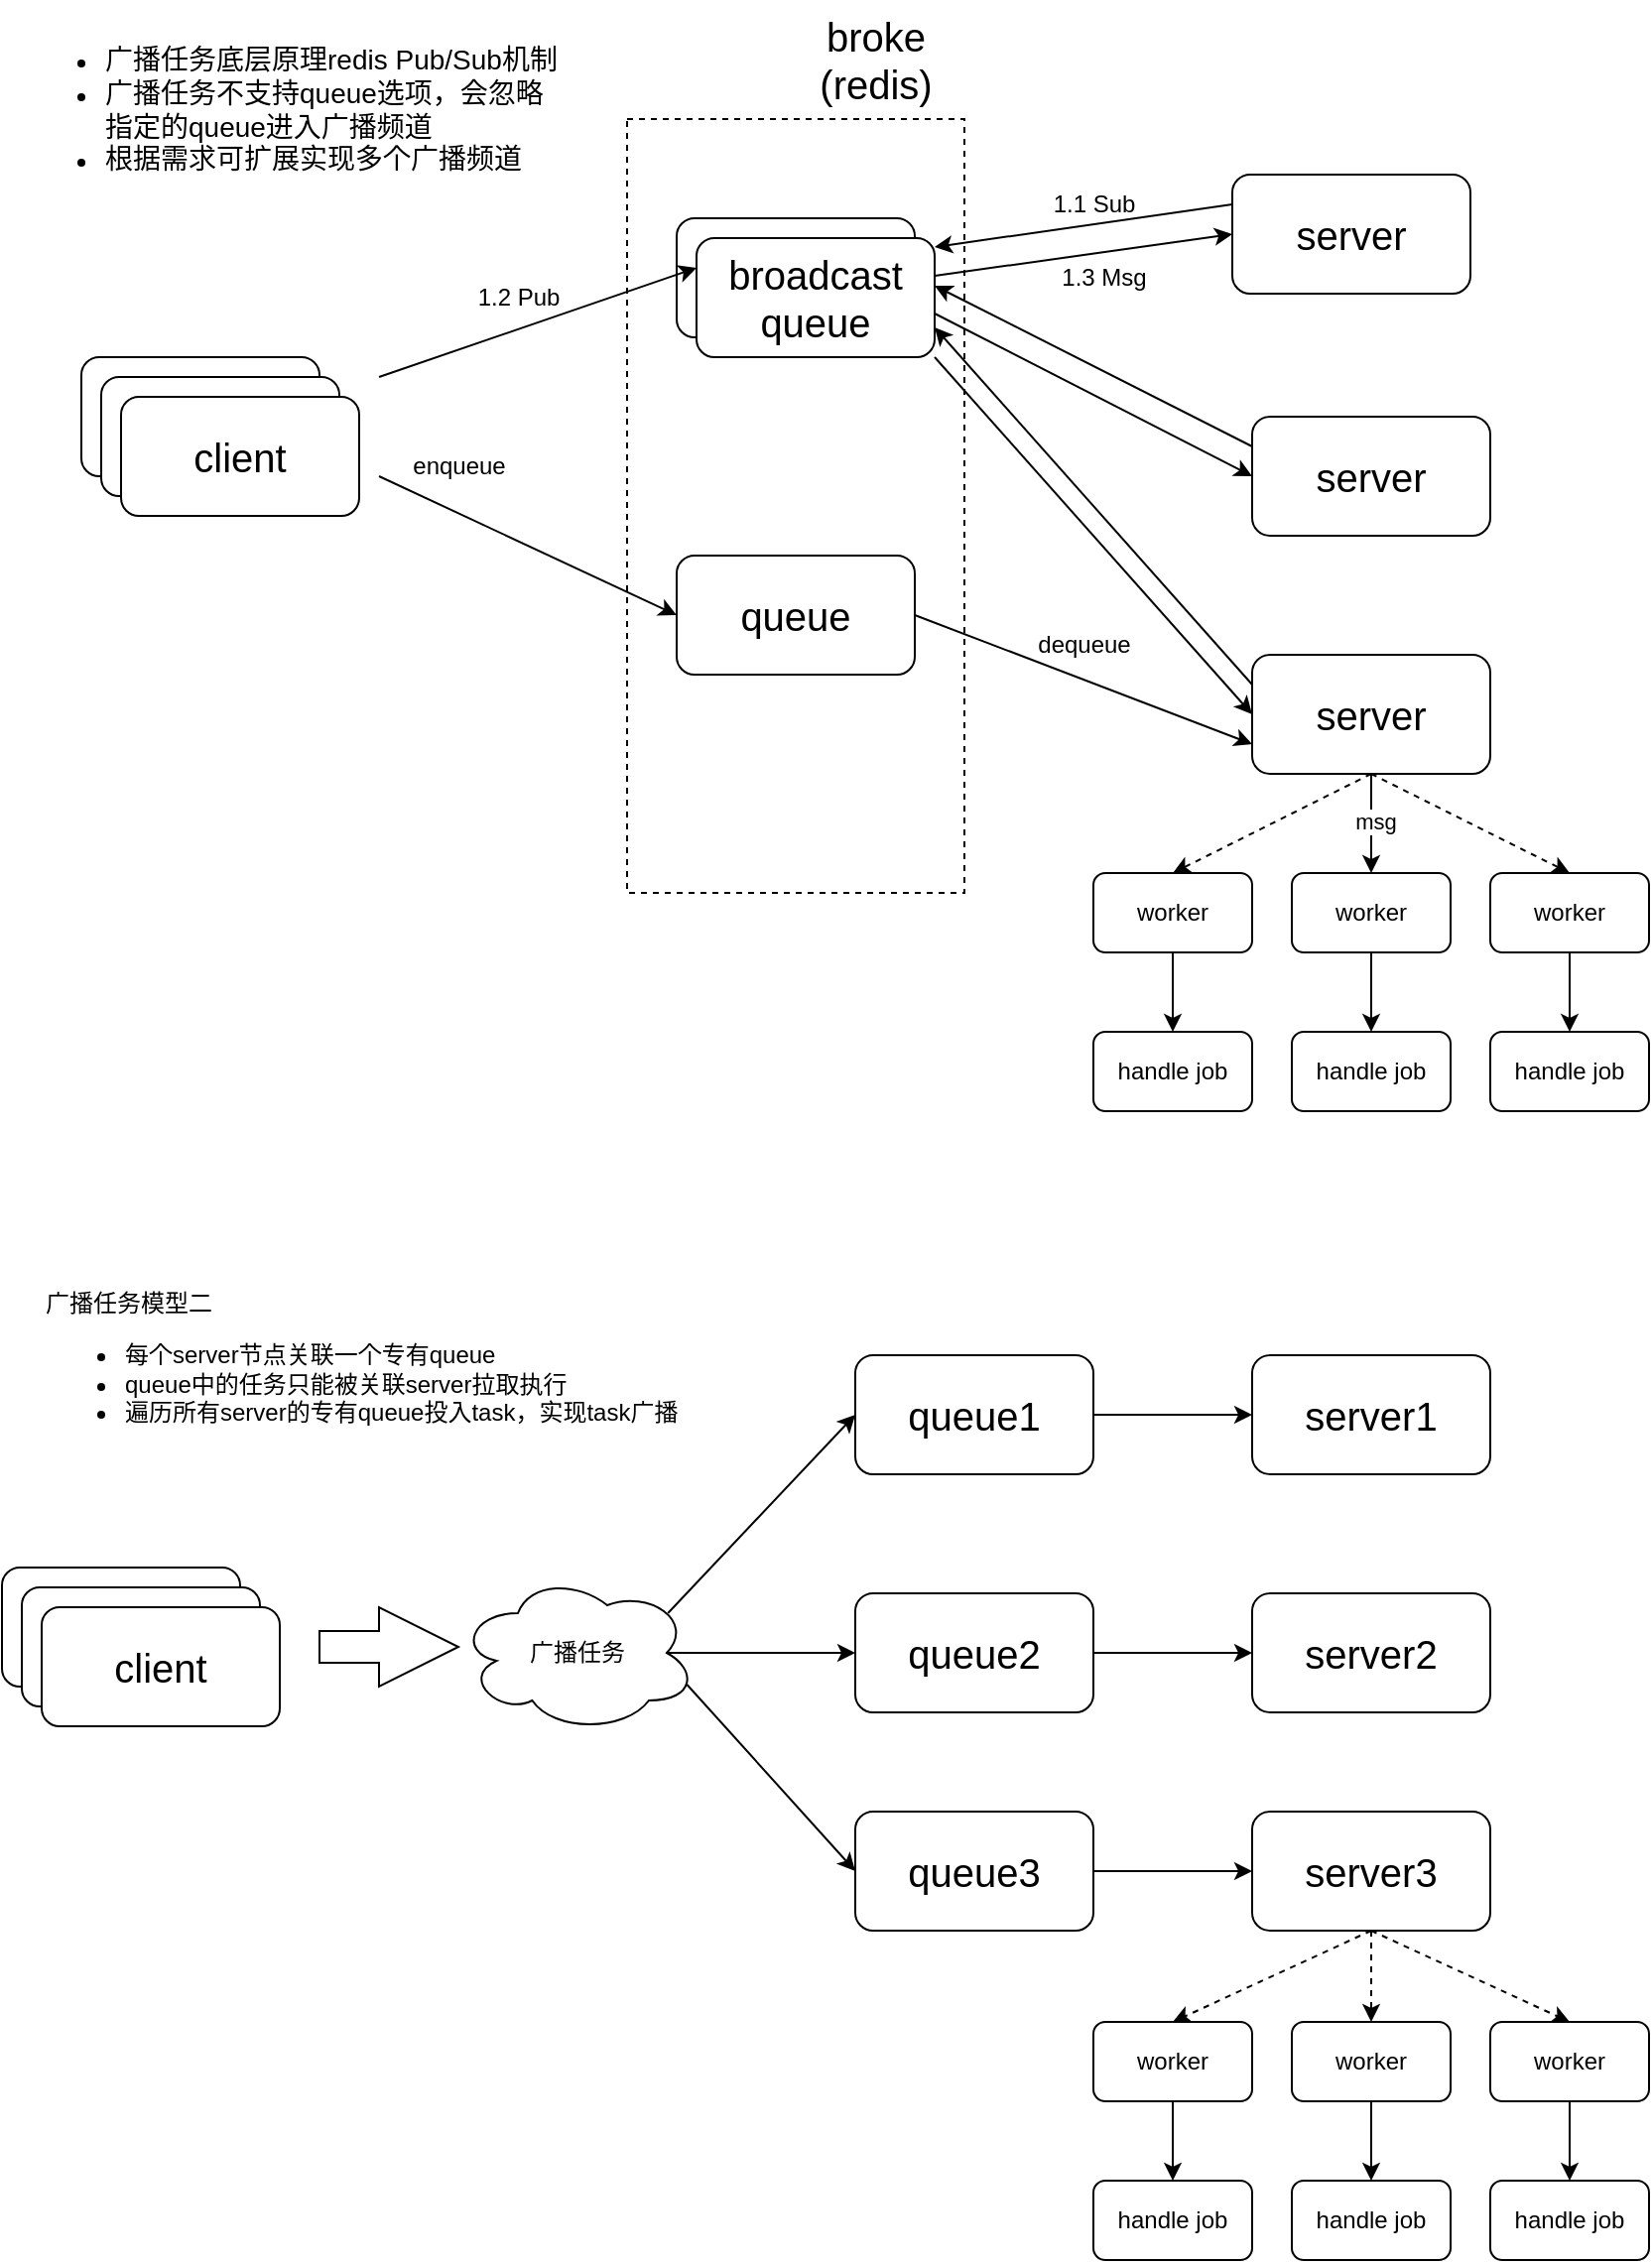 <mxfile version="24.6.3" type="github">
  <diagram name="第 1 页" id="n6j9qipEwyy2HWRYDnU-">
    <mxGraphModel dx="984" dy="626" grid="1" gridSize="10" guides="1" tooltips="1" connect="1" arrows="1" fold="1" page="1" pageScale="1" pageWidth="827" pageHeight="1169" math="0" shadow="0">
      <root>
        <mxCell id="0" />
        <mxCell id="1" parent="0" />
        <mxCell id="8MAJuyJdemvt7GlDl6pf-3" value="" style="rounded=0;whiteSpace=wrap;html=1;dashed=1;fillColor=none;" parent="1" vertex="1">
          <mxGeometry x="335" y="90" width="170" height="390" as="geometry" />
        </mxCell>
        <mxCell id="8MAJuyJdemvt7GlDl6pf-1" value="&lt;font style=&quot;font-size: 20px;&quot;&gt;server&lt;/font&gt;" style="rounded=1;whiteSpace=wrap;html=1;" parent="1" vertex="1">
          <mxGeometry x="640" y="118" width="120" height="60" as="geometry" />
        </mxCell>
        <mxCell id="8MAJuyJdemvt7GlDl6pf-2" value="&lt;font style=&quot;font-size: 20px;&quot;&gt;client&lt;/font&gt;" style="rounded=1;whiteSpace=wrap;html=1;" parent="1" vertex="1">
          <mxGeometry x="60" y="210" width="120" height="60" as="geometry" />
        </mxCell>
        <mxCell id="8MAJuyJdemvt7GlDl6pf-6" value="&lt;font style=&quot;font-size: 20px;&quot;&gt;broadcast queue&lt;/font&gt;" style="rounded=1;whiteSpace=wrap;html=1;" parent="1" vertex="1">
          <mxGeometry x="360" y="140" width="120" height="60" as="geometry" />
        </mxCell>
        <mxCell id="8MAJuyJdemvt7GlDl6pf-66" style="rounded=0;orthogonalLoop=1;jettySize=auto;html=1;exitX=1;exitY=0.5;exitDx=0;exitDy=0;entryX=0;entryY=0.75;entryDx=0;entryDy=0;" parent="1" source="8MAJuyJdemvt7GlDl6pf-8" target="8MAJuyJdemvt7GlDl6pf-11" edge="1">
          <mxGeometry relative="1" as="geometry" />
        </mxCell>
        <mxCell id="8MAJuyJdemvt7GlDl6pf-8" value="&lt;font style=&quot;font-size: 20px;&quot;&gt;queue&lt;/font&gt;" style="rounded=1;whiteSpace=wrap;html=1;" parent="1" vertex="1">
          <mxGeometry x="360" y="310" width="120" height="60" as="geometry" />
        </mxCell>
        <mxCell id="8MAJuyJdemvt7GlDl6pf-10" value="&lt;font style=&quot;font-size: 20px;&quot;&gt;server&lt;/font&gt;" style="rounded=1;whiteSpace=wrap;html=1;" parent="1" vertex="1">
          <mxGeometry x="650" y="240" width="120" height="60" as="geometry" />
        </mxCell>
        <mxCell id="8MAJuyJdemvt7GlDl6pf-52" style="rounded=0;orthogonalLoop=1;jettySize=auto;html=1;exitX=0;exitY=0.25;exitDx=0;exitDy=0;entryX=1;entryY=0.75;entryDx=0;entryDy=0;" parent="1" source="8MAJuyJdemvt7GlDl6pf-11" target="8MAJuyJdemvt7GlDl6pf-20" edge="1">
          <mxGeometry relative="1" as="geometry" />
        </mxCell>
        <mxCell id="8MAJuyJdemvt7GlDl6pf-75" style="edgeStyle=orthogonalEdgeStyle;rounded=0;orthogonalLoop=1;jettySize=auto;html=1;exitX=0.5;exitY=1;exitDx=0;exitDy=0;entryX=0.5;entryY=0;entryDx=0;entryDy=0;" parent="1" source="8MAJuyJdemvt7GlDl6pf-11" target="8MAJuyJdemvt7GlDl6pf-68" edge="1">
          <mxGeometry relative="1" as="geometry" />
        </mxCell>
        <mxCell id="8MAJuyJdemvt7GlDl6pf-78" value="msg" style="edgeLabel;html=1;align=center;verticalAlign=middle;resizable=0;points=[];" parent="8MAJuyJdemvt7GlDl6pf-75" vertex="1" connectable="0">
          <mxGeometry x="-0.06" y="2" relative="1" as="geometry">
            <mxPoint as="offset" />
          </mxGeometry>
        </mxCell>
        <mxCell id="8MAJuyJdemvt7GlDl6pf-76" style="rounded=0;orthogonalLoop=1;jettySize=auto;html=1;exitX=0.5;exitY=1;exitDx=0;exitDy=0;entryX=0.5;entryY=0;entryDx=0;entryDy=0;dashed=1;" parent="1" source="8MAJuyJdemvt7GlDl6pf-11" target="8MAJuyJdemvt7GlDl6pf-72" edge="1">
          <mxGeometry relative="1" as="geometry">
            <mxPoint x="640" y="530" as="targetPoint" />
          </mxGeometry>
        </mxCell>
        <mxCell id="8MAJuyJdemvt7GlDl6pf-77" style="rounded=0;orthogonalLoop=1;jettySize=auto;html=1;exitX=0.5;exitY=1;exitDx=0;exitDy=0;entryX=0.5;entryY=0;entryDx=0;entryDy=0;dashed=1;" parent="1" source="8MAJuyJdemvt7GlDl6pf-11" target="8MAJuyJdemvt7GlDl6pf-73" edge="1">
          <mxGeometry relative="1" as="geometry" />
        </mxCell>
        <mxCell id="8MAJuyJdemvt7GlDl6pf-11" value="&lt;font style=&quot;font-size: 20px;&quot;&gt;server&lt;/font&gt;" style="rounded=1;whiteSpace=wrap;html=1;" parent="1" vertex="1">
          <mxGeometry x="650" y="360" width="120" height="60" as="geometry" />
        </mxCell>
        <mxCell id="8MAJuyJdemvt7GlDl6pf-13" value="&lt;font style=&quot;font-size: 20px;&quot;&gt;client&lt;/font&gt;" style="rounded=1;whiteSpace=wrap;html=1;" parent="1" vertex="1">
          <mxGeometry x="70" y="220" width="120" height="60" as="geometry" />
        </mxCell>
        <mxCell id="8MAJuyJdemvt7GlDl6pf-14" value="&lt;font style=&quot;font-size: 20px;&quot;&gt;client&lt;/font&gt;" style="rounded=1;whiteSpace=wrap;html=1;" parent="1" vertex="1">
          <mxGeometry x="80" y="230" width="120" height="60" as="geometry" />
        </mxCell>
        <mxCell id="8MAJuyJdemvt7GlDl6pf-19" value="&lt;ul&gt;&lt;li&gt;&lt;font style=&quot;font-size: 14px;&quot;&gt;广播任务底层原理redis Pub/Sub机制&lt;/font&gt;&lt;/li&gt;&lt;li&gt;&lt;font style=&quot;font-size: 14px;&quot;&gt;广播任务不支持queue选项，会忽略指定的queue进入广播频道&lt;/font&gt;&lt;/li&gt;&lt;li&gt;&lt;span style=&quot;font-size: 14px;&quot;&gt;根据需求可扩展实现多个广播频道&lt;/span&gt;&lt;/li&gt;&lt;/ul&gt;" style="text;html=1;align=left;verticalAlign=middle;whiteSpace=wrap;rounded=0;" parent="1" vertex="1">
          <mxGeometry x="30" y="40" width="270" height="90" as="geometry" />
        </mxCell>
        <mxCell id="8MAJuyJdemvt7GlDl6pf-28" style="rounded=0;orthogonalLoop=1;jettySize=auto;html=1;exitX=1;exitY=0.25;exitDx=0;exitDy=0;entryX=0;entryY=0.5;entryDx=0;entryDy=0;" parent="1" target="8MAJuyJdemvt7GlDl6pf-1" edge="1">
          <mxGeometry relative="1" as="geometry">
            <mxPoint x="490" y="169" as="sourcePoint" />
            <mxPoint x="600" y="154" as="targetPoint" />
          </mxGeometry>
        </mxCell>
        <mxCell id="8MAJuyJdemvt7GlDl6pf-30" style="rounded=0;orthogonalLoop=1;jettySize=auto;html=1;exitX=0;exitY=0.25;exitDx=0;exitDy=0;entryX=0;entryY=0.5;entryDx=0;entryDy=0;" parent="1" source="8MAJuyJdemvt7GlDl6pf-10" edge="1">
          <mxGeometry relative="1" as="geometry">
            <mxPoint x="600" y="264" as="sourcePoint" />
            <mxPoint x="490" y="174" as="targetPoint" />
          </mxGeometry>
        </mxCell>
        <mxCell id="8MAJuyJdemvt7GlDl6pf-53" style="rounded=0;orthogonalLoop=1;jettySize=auto;html=1;exitX=1;exitY=1;exitDx=0;exitDy=0;entryX=0;entryY=0.5;entryDx=0;entryDy=0;endArrow=classic;endFill=1;" parent="1" source="8MAJuyJdemvt7GlDl6pf-20" target="8MAJuyJdemvt7GlDl6pf-11" edge="1">
          <mxGeometry relative="1" as="geometry" />
        </mxCell>
        <mxCell id="8MAJuyJdemvt7GlDl6pf-20" value="&lt;font style=&quot;font-size: 20px;&quot;&gt;broadcast queue&lt;/font&gt;" style="rounded=1;whiteSpace=wrap;html=1;" parent="1" vertex="1">
          <mxGeometry x="370" y="150" width="120" height="60" as="geometry" />
        </mxCell>
        <mxCell id="8MAJuyJdemvt7GlDl6pf-23" value="" style="endArrow=classic;html=1;rounded=0;entryX=0;entryY=0.25;entryDx=0;entryDy=0;" parent="1" target="8MAJuyJdemvt7GlDl6pf-20" edge="1">
          <mxGeometry width="50" height="50" relative="1" as="geometry">
            <mxPoint x="210" y="220" as="sourcePoint" />
            <mxPoint x="320" y="170" as="targetPoint" />
          </mxGeometry>
        </mxCell>
        <mxCell id="8MAJuyJdemvt7GlDl6pf-26" value="" style="endArrow=classic;html=1;rounded=0;entryX=0;entryY=0.5;entryDx=0;entryDy=0;" parent="1" target="8MAJuyJdemvt7GlDl6pf-8" edge="1">
          <mxGeometry width="50" height="50" relative="1" as="geometry">
            <mxPoint x="210" y="270" as="sourcePoint" />
            <mxPoint x="320" y="280" as="targetPoint" />
          </mxGeometry>
        </mxCell>
        <mxCell id="8MAJuyJdemvt7GlDl6pf-27" value="&lt;font style=&quot;font-size: 20px;&quot;&gt;broke&lt;/font&gt;&lt;div style=&quot;font-size: 20px;&quot;&gt;&lt;font style=&quot;font-size: 20px;&quot;&gt;(redis)&lt;/font&gt;&lt;/div&gt;" style="text;html=1;align=center;verticalAlign=middle;resizable=0;points=[];autosize=1;strokeColor=none;fillColor=none;" parent="1" vertex="1">
          <mxGeometry x="420" y="30" width="80" height="60" as="geometry" />
        </mxCell>
        <mxCell id="8MAJuyJdemvt7GlDl6pf-36" style="rounded=0;orthogonalLoop=1;jettySize=auto;html=1;exitX=0;exitY=0.25;exitDx=0;exitDy=0;entryX=0;entryY=0.5;entryDx=0;entryDy=0;movable=1;resizable=1;rotatable=1;deletable=1;editable=1;locked=0;connectable=1;" parent="1" source="8MAJuyJdemvt7GlDl6pf-1" edge="1">
          <mxGeometry relative="1" as="geometry">
            <mxPoint x="600" y="139.5" as="sourcePoint" />
            <mxPoint x="490" y="154.5" as="targetPoint" />
          </mxGeometry>
        </mxCell>
        <mxCell id="8MAJuyJdemvt7GlDl6pf-41" style="rounded=0;orthogonalLoop=1;jettySize=auto;html=1;exitX=1;exitY=0.5;exitDx=0;exitDy=0;entryX=0;entryY=0.5;entryDx=0;entryDy=0;" parent="1" target="8MAJuyJdemvt7GlDl6pf-10" edge="1">
          <mxGeometry relative="1" as="geometry">
            <mxPoint x="490" y="188" as="sourcePoint" />
            <mxPoint x="600" y="278" as="targetPoint" />
          </mxGeometry>
        </mxCell>
        <mxCell id="8MAJuyJdemvt7GlDl6pf-56" value="1.2 Pub" style="text;html=1;align=center;verticalAlign=middle;resizable=0;points=[];autosize=1;strokeColor=none;fillColor=none;" parent="1" vertex="1">
          <mxGeometry x="250" y="165" width="60" height="30" as="geometry" />
        </mxCell>
        <mxCell id="8MAJuyJdemvt7GlDl6pf-57" value="1.1 Sub" style="text;html=1;align=center;verticalAlign=middle;resizable=0;points=[];autosize=1;strokeColor=none;fillColor=none;" parent="1" vertex="1">
          <mxGeometry x="540" y="118" width="60" height="30" as="geometry" />
        </mxCell>
        <mxCell id="8MAJuyJdemvt7GlDl6pf-61" value="1.3 Msg" style="text;html=1;align=center;verticalAlign=middle;resizable=0;points=[];autosize=1;strokeColor=none;fillColor=none;" parent="1" vertex="1">
          <mxGeometry x="540" y="155" width="70" height="30" as="geometry" />
        </mxCell>
        <mxCell id="8MAJuyJdemvt7GlDl6pf-64" value="enqueue" style="text;html=1;align=center;verticalAlign=middle;resizable=0;points=[];autosize=1;strokeColor=none;fillColor=none;" parent="1" vertex="1">
          <mxGeometry x="215" y="250" width="70" height="30" as="geometry" />
        </mxCell>
        <mxCell id="8MAJuyJdemvt7GlDl6pf-67" value="dequeue" style="text;html=1;align=center;verticalAlign=middle;resizable=0;points=[];autosize=1;strokeColor=none;fillColor=none;" parent="1" vertex="1">
          <mxGeometry x="530" y="340" width="70" height="30" as="geometry" />
        </mxCell>
        <mxCell id="8MAJuyJdemvt7GlDl6pf-80" value="" style="edgeStyle=orthogonalEdgeStyle;rounded=0;orthogonalLoop=1;jettySize=auto;html=1;" parent="1" source="8MAJuyJdemvt7GlDl6pf-68" target="8MAJuyJdemvt7GlDl6pf-79" edge="1">
          <mxGeometry relative="1" as="geometry" />
        </mxCell>
        <mxCell id="8MAJuyJdemvt7GlDl6pf-68" value="worker" style="rounded=1;whiteSpace=wrap;html=1;" parent="1" vertex="1">
          <mxGeometry x="670" y="470" width="80" height="40" as="geometry" />
        </mxCell>
        <mxCell id="8MAJuyJdemvt7GlDl6pf-84" value="" style="edgeStyle=orthogonalEdgeStyle;rounded=0;orthogonalLoop=1;jettySize=auto;html=1;" parent="1" source="8MAJuyJdemvt7GlDl6pf-72" target="8MAJuyJdemvt7GlDl6pf-83" edge="1">
          <mxGeometry relative="1" as="geometry" />
        </mxCell>
        <mxCell id="8MAJuyJdemvt7GlDl6pf-72" value="worker" style="rounded=1;whiteSpace=wrap;html=1;" parent="1" vertex="1">
          <mxGeometry x="570" y="470" width="80" height="40" as="geometry" />
        </mxCell>
        <mxCell id="8MAJuyJdemvt7GlDl6pf-86" value="" style="edgeStyle=orthogonalEdgeStyle;rounded=0;orthogonalLoop=1;jettySize=auto;html=1;" parent="1" source="8MAJuyJdemvt7GlDl6pf-73" target="8MAJuyJdemvt7GlDl6pf-85" edge="1">
          <mxGeometry relative="1" as="geometry" />
        </mxCell>
        <mxCell id="8MAJuyJdemvt7GlDl6pf-73" value="worker" style="rounded=1;whiteSpace=wrap;html=1;" parent="1" vertex="1">
          <mxGeometry x="770" y="470" width="80" height="40" as="geometry" />
        </mxCell>
        <mxCell id="8MAJuyJdemvt7GlDl6pf-79" value="handle job" style="rounded=1;whiteSpace=wrap;html=1;" parent="1" vertex="1">
          <mxGeometry x="670" y="550" width="80" height="40" as="geometry" />
        </mxCell>
        <mxCell id="8MAJuyJdemvt7GlDl6pf-83" value="handle job" style="rounded=1;whiteSpace=wrap;html=1;" parent="1" vertex="1">
          <mxGeometry x="570" y="550" width="80" height="40" as="geometry" />
        </mxCell>
        <mxCell id="8MAJuyJdemvt7GlDl6pf-85" value="handle job" style="rounded=1;whiteSpace=wrap;html=1;" parent="1" vertex="1">
          <mxGeometry x="770" y="550" width="80" height="40" as="geometry" />
        </mxCell>
        <mxCell id="1MnM_8ugcPPBW_DTl5_T-1" value="&lt;font style=&quot;font-size: 20px;&quot;&gt;client&lt;/font&gt;" style="rounded=1;whiteSpace=wrap;html=1;" vertex="1" parent="1">
          <mxGeometry x="20" y="820" width="120" height="60" as="geometry" />
        </mxCell>
        <mxCell id="1MnM_8ugcPPBW_DTl5_T-2" value="&lt;font style=&quot;font-size: 20px;&quot;&gt;client&lt;/font&gt;" style="rounded=1;whiteSpace=wrap;html=1;" vertex="1" parent="1">
          <mxGeometry x="30" y="830" width="120" height="60" as="geometry" />
        </mxCell>
        <mxCell id="1MnM_8ugcPPBW_DTl5_T-3" value="&lt;font style=&quot;font-size: 20px;&quot;&gt;client&lt;/font&gt;" style="rounded=1;whiteSpace=wrap;html=1;" vertex="1" parent="1">
          <mxGeometry x="40" y="840" width="120" height="60" as="geometry" />
        </mxCell>
        <mxCell id="1MnM_8ugcPPBW_DTl5_T-10" style="edgeStyle=orthogonalEdgeStyle;rounded=0;orthogonalLoop=1;jettySize=auto;html=1;exitX=1;exitY=0.5;exitDx=0;exitDy=0;entryX=0;entryY=0.5;entryDx=0;entryDy=0;" edge="1" parent="1" source="1MnM_8ugcPPBW_DTl5_T-4" target="1MnM_8ugcPPBW_DTl5_T-9">
          <mxGeometry relative="1" as="geometry" />
        </mxCell>
        <mxCell id="1MnM_8ugcPPBW_DTl5_T-4" value="&lt;font style=&quot;font-size: 20px;&quot;&gt;queue1&lt;/font&gt;" style="rounded=1;whiteSpace=wrap;html=1;" vertex="1" parent="1">
          <mxGeometry x="450" y="713" width="120" height="60" as="geometry" />
        </mxCell>
        <mxCell id="1MnM_8ugcPPBW_DTl5_T-9" value="&lt;font style=&quot;font-size: 20px;&quot;&gt;server1&lt;/font&gt;" style="rounded=1;whiteSpace=wrap;html=1;" vertex="1" parent="1">
          <mxGeometry x="650" y="713" width="120" height="60" as="geometry" />
        </mxCell>
        <mxCell id="1MnM_8ugcPPBW_DTl5_T-11" style="edgeStyle=orthogonalEdgeStyle;rounded=0;orthogonalLoop=1;jettySize=auto;html=1;exitX=1;exitY=0.5;exitDx=0;exitDy=0;entryX=0;entryY=0.5;entryDx=0;entryDy=0;" edge="1" parent="1" source="1MnM_8ugcPPBW_DTl5_T-12" target="1MnM_8ugcPPBW_DTl5_T-13">
          <mxGeometry relative="1" as="geometry" />
        </mxCell>
        <mxCell id="1MnM_8ugcPPBW_DTl5_T-12" value="&lt;font style=&quot;font-size: 20px;&quot;&gt;queue3&lt;/font&gt;" style="rounded=1;whiteSpace=wrap;html=1;" vertex="1" parent="1">
          <mxGeometry x="450" y="943" width="120" height="60" as="geometry" />
        </mxCell>
        <mxCell id="1MnM_8ugcPPBW_DTl5_T-27" style="rounded=0;orthogonalLoop=1;jettySize=auto;html=1;exitX=0.5;exitY=1;exitDx=0;exitDy=0;entryX=0.5;entryY=0;entryDx=0;entryDy=0;dashed=1;" edge="1" parent="1" source="1MnM_8ugcPPBW_DTl5_T-13" target="1MnM_8ugcPPBW_DTl5_T-21">
          <mxGeometry relative="1" as="geometry" />
        </mxCell>
        <mxCell id="1MnM_8ugcPPBW_DTl5_T-28" style="edgeStyle=orthogonalEdgeStyle;rounded=0;orthogonalLoop=1;jettySize=auto;html=1;exitX=0.5;exitY=1;exitDx=0;exitDy=0;dashed=1;" edge="1" parent="1" source="1MnM_8ugcPPBW_DTl5_T-13" target="1MnM_8ugcPPBW_DTl5_T-19">
          <mxGeometry relative="1" as="geometry" />
        </mxCell>
        <mxCell id="1MnM_8ugcPPBW_DTl5_T-29" style="rounded=0;orthogonalLoop=1;jettySize=auto;html=1;exitX=0.5;exitY=1;exitDx=0;exitDy=0;entryX=0.5;entryY=0;entryDx=0;entryDy=0;dashed=1;" edge="1" parent="1" source="1MnM_8ugcPPBW_DTl5_T-13" target="1MnM_8ugcPPBW_DTl5_T-23">
          <mxGeometry relative="1" as="geometry" />
        </mxCell>
        <mxCell id="1MnM_8ugcPPBW_DTl5_T-13" value="&lt;font style=&quot;font-size: 20px;&quot;&gt;server3&lt;/font&gt;" style="rounded=1;whiteSpace=wrap;html=1;" vertex="1" parent="1">
          <mxGeometry x="650" y="943" width="120" height="60" as="geometry" />
        </mxCell>
        <mxCell id="1MnM_8ugcPPBW_DTl5_T-14" style="edgeStyle=orthogonalEdgeStyle;rounded=0;orthogonalLoop=1;jettySize=auto;html=1;exitX=1;exitY=0.5;exitDx=0;exitDy=0;entryX=0;entryY=0.5;entryDx=0;entryDy=0;" edge="1" parent="1" source="1MnM_8ugcPPBW_DTl5_T-15" target="1MnM_8ugcPPBW_DTl5_T-16">
          <mxGeometry relative="1" as="geometry" />
        </mxCell>
        <mxCell id="1MnM_8ugcPPBW_DTl5_T-15" value="&lt;font style=&quot;font-size: 20px;&quot;&gt;queue2&lt;/font&gt;" style="rounded=1;whiteSpace=wrap;html=1;" vertex="1" parent="1">
          <mxGeometry x="450" y="833" width="120" height="60" as="geometry" />
        </mxCell>
        <mxCell id="1MnM_8ugcPPBW_DTl5_T-16" value="&lt;font style=&quot;font-size: 20px;&quot;&gt;server2&lt;/font&gt;" style="rounded=1;whiteSpace=wrap;html=1;" vertex="1" parent="1">
          <mxGeometry x="650" y="833" width="120" height="60" as="geometry" />
        </mxCell>
        <mxCell id="1MnM_8ugcPPBW_DTl5_T-18" value="" style="edgeStyle=orthogonalEdgeStyle;rounded=0;orthogonalLoop=1;jettySize=auto;html=1;" edge="1" parent="1" source="1MnM_8ugcPPBW_DTl5_T-19" target="1MnM_8ugcPPBW_DTl5_T-24">
          <mxGeometry relative="1" as="geometry" />
        </mxCell>
        <mxCell id="1MnM_8ugcPPBW_DTl5_T-19" value="worker" style="rounded=1;whiteSpace=wrap;html=1;" vertex="1" parent="1">
          <mxGeometry x="670" y="1049" width="80" height="40" as="geometry" />
        </mxCell>
        <mxCell id="1MnM_8ugcPPBW_DTl5_T-20" value="" style="edgeStyle=orthogonalEdgeStyle;rounded=0;orthogonalLoop=1;jettySize=auto;html=1;" edge="1" parent="1" source="1MnM_8ugcPPBW_DTl5_T-21" target="1MnM_8ugcPPBW_DTl5_T-25">
          <mxGeometry relative="1" as="geometry" />
        </mxCell>
        <mxCell id="1MnM_8ugcPPBW_DTl5_T-21" value="worker" style="rounded=1;whiteSpace=wrap;html=1;" vertex="1" parent="1">
          <mxGeometry x="570" y="1049" width="80" height="40" as="geometry" />
        </mxCell>
        <mxCell id="1MnM_8ugcPPBW_DTl5_T-22" value="" style="edgeStyle=orthogonalEdgeStyle;rounded=0;orthogonalLoop=1;jettySize=auto;html=1;" edge="1" parent="1" source="1MnM_8ugcPPBW_DTl5_T-23" target="1MnM_8ugcPPBW_DTl5_T-26">
          <mxGeometry relative="1" as="geometry" />
        </mxCell>
        <mxCell id="1MnM_8ugcPPBW_DTl5_T-23" value="worker" style="rounded=1;whiteSpace=wrap;html=1;" vertex="1" parent="1">
          <mxGeometry x="770" y="1049" width="80" height="40" as="geometry" />
        </mxCell>
        <mxCell id="1MnM_8ugcPPBW_DTl5_T-24" value="handle job" style="rounded=1;whiteSpace=wrap;html=1;" vertex="1" parent="1">
          <mxGeometry x="670" y="1129" width="80" height="40" as="geometry" />
        </mxCell>
        <mxCell id="1MnM_8ugcPPBW_DTl5_T-25" value="handle job" style="rounded=1;whiteSpace=wrap;html=1;" vertex="1" parent="1">
          <mxGeometry x="570" y="1129" width="80" height="40" as="geometry" />
        </mxCell>
        <mxCell id="1MnM_8ugcPPBW_DTl5_T-26" value="handle job" style="rounded=1;whiteSpace=wrap;html=1;" vertex="1" parent="1">
          <mxGeometry x="770" y="1129" width="80" height="40" as="geometry" />
        </mxCell>
        <mxCell id="1MnM_8ugcPPBW_DTl5_T-32" style="rounded=0;orthogonalLoop=1;jettySize=auto;html=1;exitX=0.96;exitY=0.7;exitDx=0;exitDy=0;exitPerimeter=0;entryX=0;entryY=0.5;entryDx=0;entryDy=0;" edge="1" parent="1" source="1MnM_8ugcPPBW_DTl5_T-30" target="1MnM_8ugcPPBW_DTl5_T-12">
          <mxGeometry relative="1" as="geometry" />
        </mxCell>
        <mxCell id="1MnM_8ugcPPBW_DTl5_T-33" style="edgeStyle=orthogonalEdgeStyle;rounded=0;orthogonalLoop=1;jettySize=auto;html=1;exitX=0.875;exitY=0.5;exitDx=0;exitDy=0;exitPerimeter=0;" edge="1" parent="1" source="1MnM_8ugcPPBW_DTl5_T-30" target="1MnM_8ugcPPBW_DTl5_T-15">
          <mxGeometry relative="1" as="geometry" />
        </mxCell>
        <mxCell id="1MnM_8ugcPPBW_DTl5_T-34" style="rounded=0;orthogonalLoop=1;jettySize=auto;html=1;exitX=0.88;exitY=0.25;exitDx=0;exitDy=0;exitPerimeter=0;entryX=0;entryY=0.5;entryDx=0;entryDy=0;" edge="1" parent="1" source="1MnM_8ugcPPBW_DTl5_T-30" target="1MnM_8ugcPPBW_DTl5_T-4">
          <mxGeometry relative="1" as="geometry" />
        </mxCell>
        <mxCell id="1MnM_8ugcPPBW_DTl5_T-30" value="广播任务" style="ellipse;shape=cloud;whiteSpace=wrap;html=1;" vertex="1" parent="1">
          <mxGeometry x="250" y="823" width="120" height="80" as="geometry" />
        </mxCell>
        <mxCell id="1MnM_8ugcPPBW_DTl5_T-31" value="" style="html=1;shadow=0;dashed=0;align=center;verticalAlign=middle;shape=mxgraph.arrows2.arrow;dy=0.6;dx=40;notch=0;" vertex="1" parent="1">
          <mxGeometry x="180" y="840" width="70" height="40" as="geometry" />
        </mxCell>
        <mxCell id="1MnM_8ugcPPBW_DTl5_T-35" value="广播任务模型二&lt;div&gt;&lt;ul&gt;&lt;li&gt;每个server节点关联一个专有queue&lt;/li&gt;&lt;li style=&quot;&quot;&gt;queue中的任务只能被关联server拉取执行&lt;/li&gt;&lt;li style=&quot;&quot;&gt;遍历所有server的专有queue投入task，实现task广播&lt;/li&gt;&lt;/ul&gt;&lt;/div&gt;" style="text;html=1;align=left;verticalAlign=middle;resizable=0;points=[];autosize=1;strokeColor=none;fillColor=none;" vertex="1" parent="1">
          <mxGeometry x="40" y="670" width="340" height="100" as="geometry" />
        </mxCell>
      </root>
    </mxGraphModel>
  </diagram>
</mxfile>
